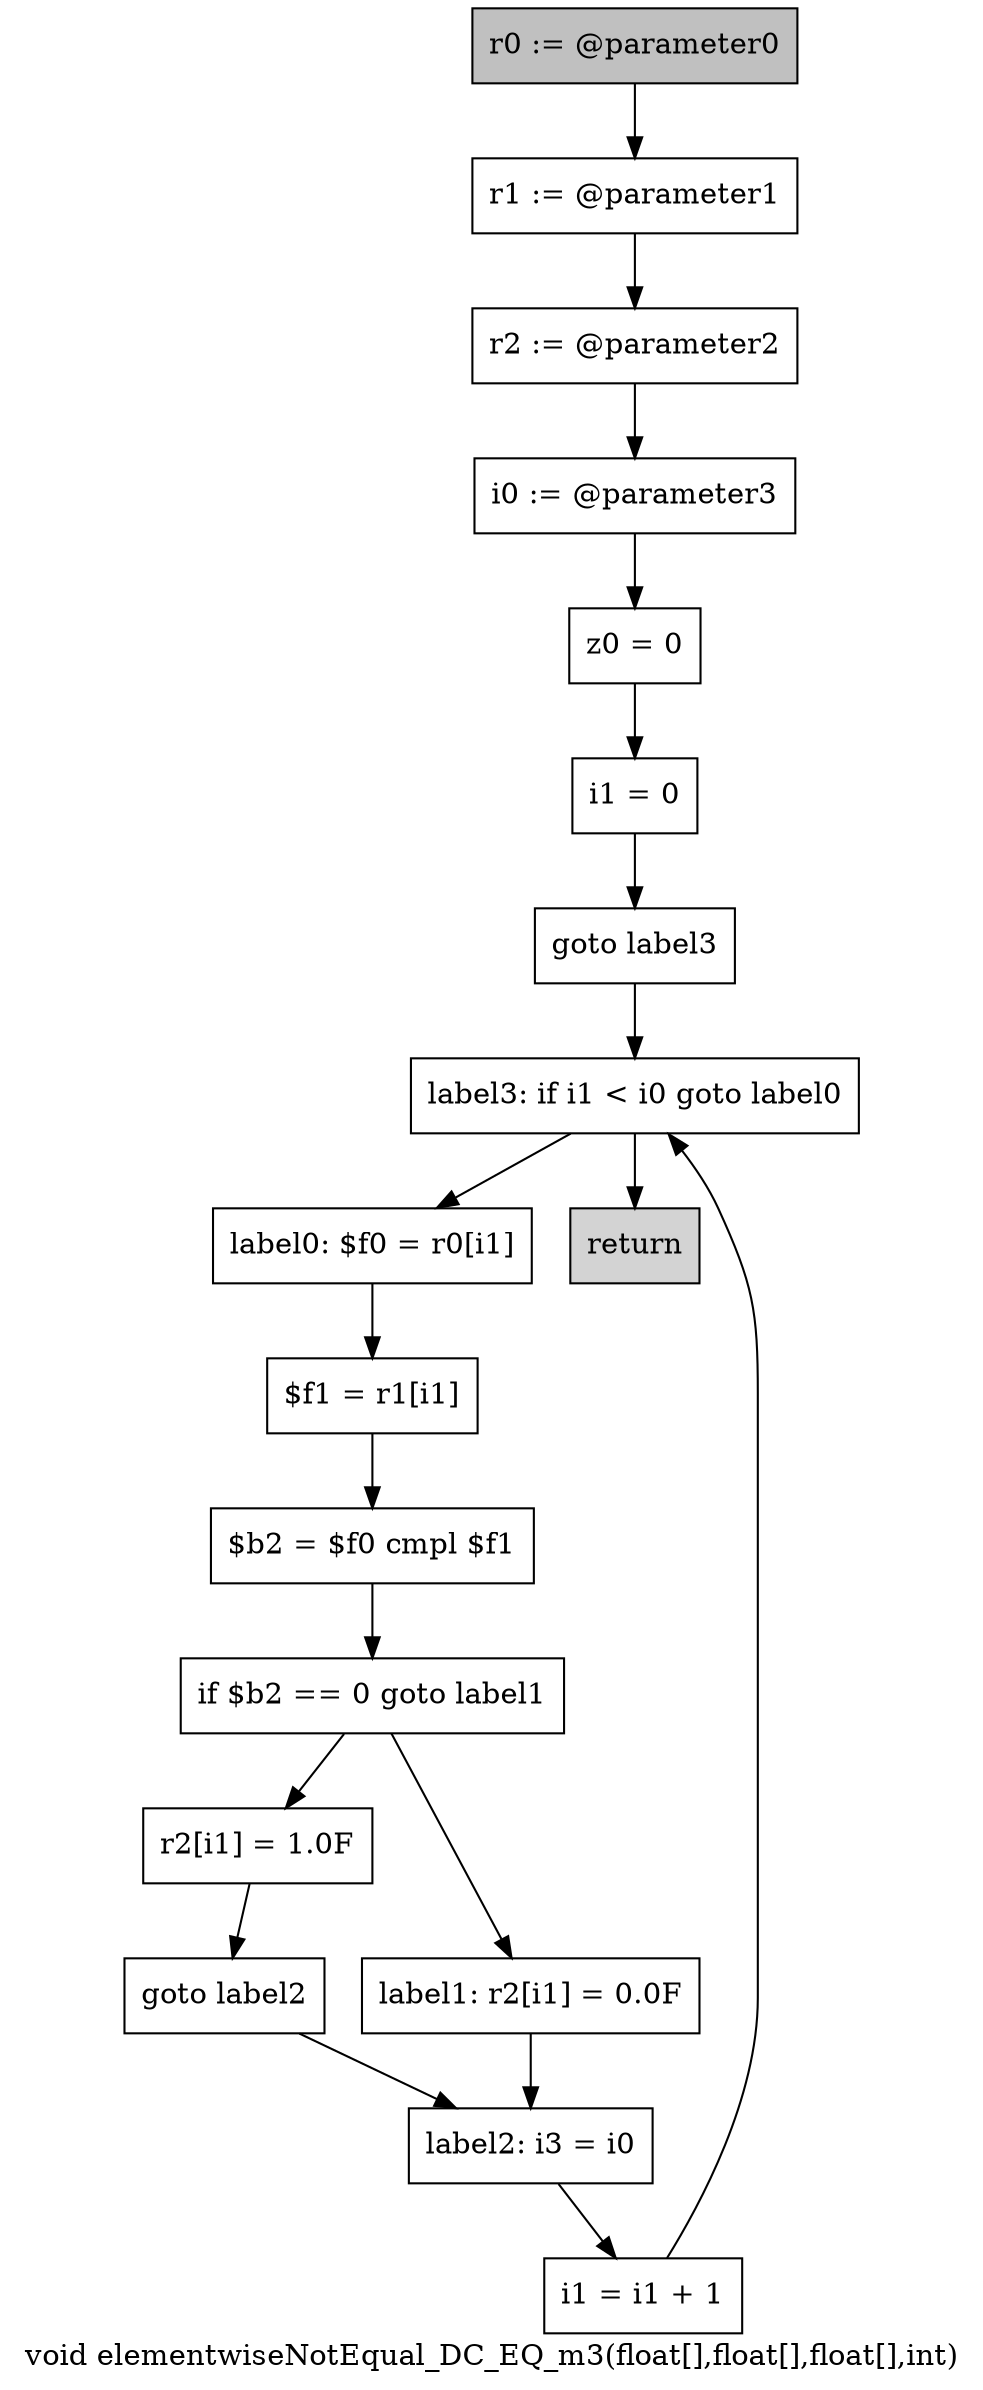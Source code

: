 digraph "void elementwiseNotEqual_DC_EQ_m3(float[],float[],float[],int)" {
    label="void elementwiseNotEqual_DC_EQ_m3(float[],float[],float[],int)";
    node [shape=box];
    "0" [style=filled,fillcolor=gray,label="r0 := @parameter0",];
    "1" [label="r1 := @parameter1",];
    "0"->"1";
    "2" [label="r2 := @parameter2",];
    "1"->"2";
    "3" [label="i0 := @parameter3",];
    "2"->"3";
    "4" [label="z0 = 0",];
    "3"->"4";
    "5" [label="i1 = 0",];
    "4"->"5";
    "6" [label="goto label3",];
    "5"->"6";
    "16" [label="label3: if i1 < i0 goto label0",];
    "6"->"16";
    "7" [label="label0: $f0 = r0[i1]",];
    "8" [label="$f1 = r1[i1]",];
    "7"->"8";
    "9" [label="$b2 = $f0 cmpl $f1",];
    "8"->"9";
    "10" [label="if $b2 == 0 goto label1",];
    "9"->"10";
    "11" [label="r2[i1] = 1.0F",];
    "10"->"11";
    "13" [label="label1: r2[i1] = 0.0F",];
    "10"->"13";
    "12" [label="goto label2",];
    "11"->"12";
    "14" [label="label2: i3 = i0",];
    "12"->"14";
    "13"->"14";
    "15" [label="i1 = i1 + 1",];
    "14"->"15";
    "15"->"16";
    "16"->"7";
    "17" [style=filled,fillcolor=lightgray,label="return",];
    "16"->"17";
}
